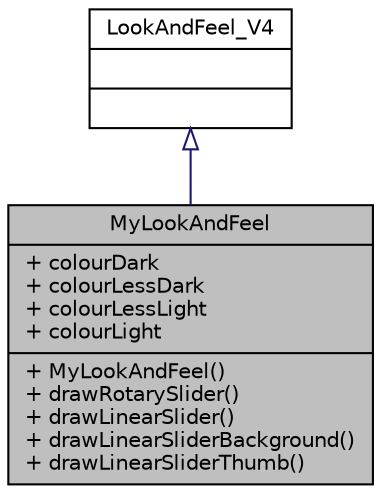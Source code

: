 digraph "MyLookAndFeel"
{
 // LATEX_PDF_SIZE
  bgcolor="transparent";
  edge [fontname="Helvetica",fontsize="10",labelfontname="Helvetica",labelfontsize="10"];
  node [fontname="Helvetica",fontsize="10",shape=record];
  Node1 [label="{MyLookAndFeel\n|+ colourDark\l+ colourLessDark\l+ colourLessLight\l+ colourLight\l|+ MyLookAndFeel()\l+ drawRotarySlider()\l+ drawLinearSlider()\l+ drawLinearSliderBackground()\l+ drawLinearSliderThumb()\l}",height=0.2,width=0.4,color="black", fillcolor="grey75", style="filled", fontcolor="black",tooltip=" "];
  Node2 -> Node1 [dir="back",color="midnightblue",fontsize="10",style="solid",arrowtail="onormal"];
  Node2 [label="{LookAndFeel_V4\n||}",height=0.2,width=0.4,color="black",URL="$classLookAndFeel__V4.html",tooltip=" "];
}
